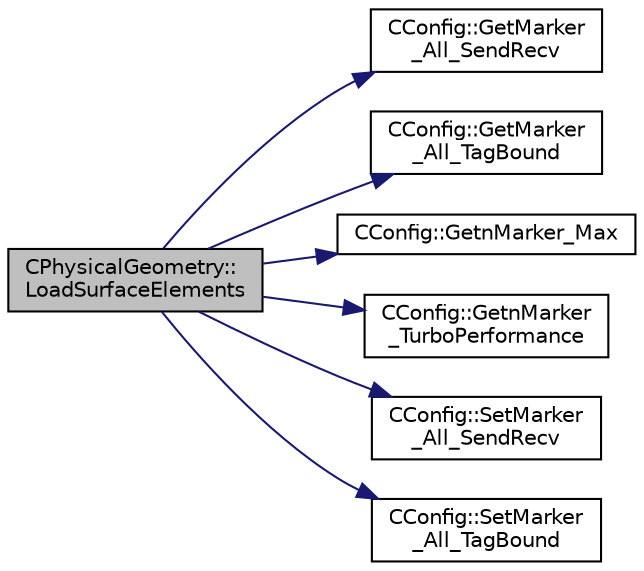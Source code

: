 digraph "CPhysicalGeometry::LoadSurfaceElements"
{
 // LATEX_PDF_SIZE
  edge [fontname="Helvetica",fontsize="10",labelfontname="Helvetica",labelfontsize="10"];
  node [fontname="Helvetica",fontsize="10",shape=record];
  rankdir="LR";
  Node1 [label="CPhysicalGeometry::\lLoadSurfaceElements",height=0.2,width=0.4,color="black", fillcolor="grey75", style="filled", fontcolor="black",tooltip="Load the local surface elements after partitioning (owned and ghost) into the geometry class objects."];
  Node1 -> Node2 [color="midnightblue",fontsize="10",style="solid",fontname="Helvetica"];
  Node2 [label="CConfig::GetMarker\l_All_SendRecv",height=0.2,width=0.4,color="black", fillcolor="white", style="filled",URL="$classCConfig.html#a626e9f08cb8c1f960eae155fc522ca82",tooltip="Get the send-receive information for a marker val_marker."];
  Node1 -> Node3 [color="midnightblue",fontsize="10",style="solid",fontname="Helvetica"];
  Node3 [label="CConfig::GetMarker\l_All_TagBound",height=0.2,width=0.4,color="black", fillcolor="white", style="filled",URL="$classCConfig.html#ab8c9c1f45950a29355be4ff357049440",tooltip="Get the index of the surface defined in the geometry file."];
  Node1 -> Node4 [color="midnightblue",fontsize="10",style="solid",fontname="Helvetica"];
  Node4 [label="CConfig::GetnMarker_Max",height=0.2,width=0.4,color="black", fillcolor="white", style="filled",URL="$classCConfig.html#a561073e0d8337afb1ead2080499b11af",tooltip="Get the total number of boundary markers in the cfg plus the possible send/receive domains."];
  Node1 -> Node5 [color="midnightblue",fontsize="10",style="solid",fontname="Helvetica"];
  Node5 [label="CConfig::GetnMarker\l_TurboPerformance",height=0.2,width=0.4,color="black", fillcolor="white", style="filled",URL="$classCConfig.html#a6f6d16d0585be1c3782d3296658f9f45",tooltip="number Turbomachinery performance option specified from config file."];
  Node1 -> Node6 [color="midnightblue",fontsize="10",style="solid",fontname="Helvetica"];
  Node6 [label="CConfig::SetMarker\l_All_SendRecv",height=0.2,width=0.4,color="black", fillcolor="white", style="filled",URL="$classCConfig.html#a82bd1f76cf9574ecfc48c44bef277cd5",tooltip="Set if a marker val_marker is going to be sent or receive val_index from another domain."];
  Node1 -> Node7 [color="midnightblue",fontsize="10",style="solid",fontname="Helvetica"];
  Node7 [label="CConfig::SetMarker\l_All_TagBound",height=0.2,width=0.4,color="black", fillcolor="white", style="filled",URL="$classCConfig.html#a3d64a9bbafa5f87e2559f34cc297a9c4",tooltip="Set the value of the index val_index (read from the geometry file) for the marker val_marker."];
}
